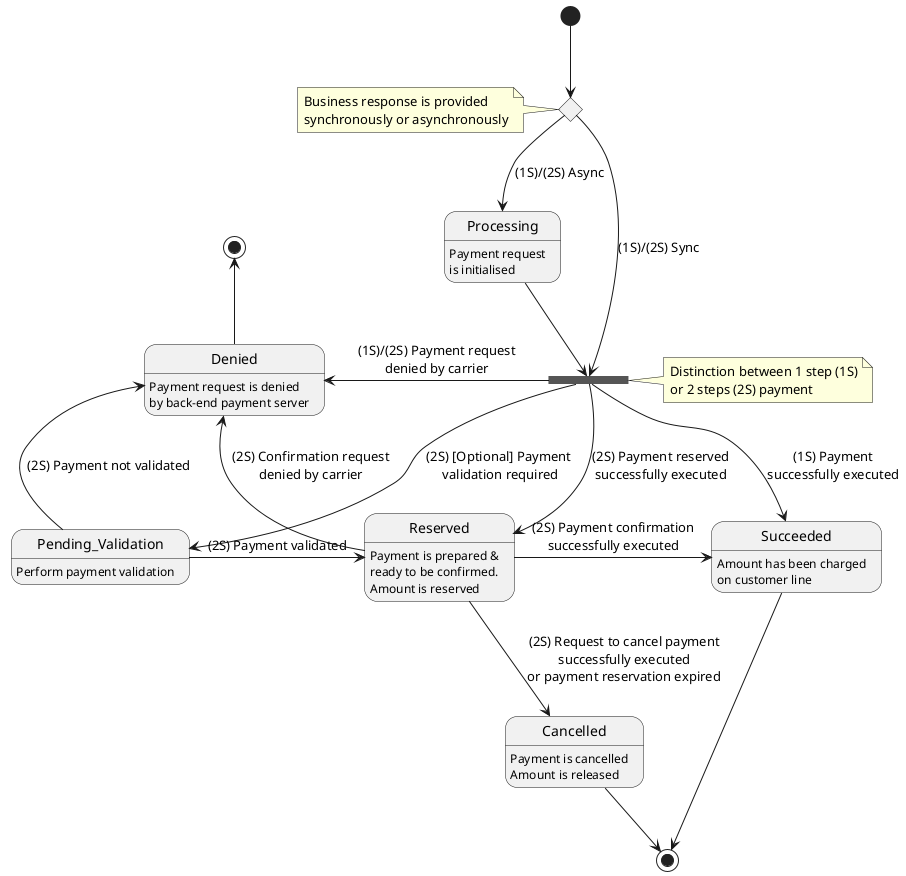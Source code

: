 @startuml Payment lifecycle

state fork <<fork>>
state choice <<choice>>
state end <<end>>

[*] --> choice
note left of choice: Business response is provided\nsynchronously or asynchronously

choice --> Processing : (1S)/(2S) Async
Processing: Payment request\nis initialised

choice --> fork : (1S)/(2S) Sync
Processing --> fork
note right of fork: Distinction between 1 step (1S)\nor 2 steps (2S) payment
fork: separation between one or stwo steps payment

fork -right-> Succeeded : (1S) Payment\nsuccessfully executed
fork -left-> Denied : (1S)/(2S) Payment request\ndenied by carrier

fork --> Pending_Validation : (2S) [Optional] Payment\n validation required
fork --> Reserved : (2S) Payment reserved\nsuccessfully executed
Pending_Validation -> Reserved: (2S) Payment validated
Pending_Validation -> Denied: (2S) Payment not validated

Reserved -down-> Cancelled : (2S) Request to cancel payment\nsuccessfully executed\nor payment reservation expired
Reserved -right-> Succeeded : (2S) Payment confirmation\nsuccessfully executed
Reserved -left-> Denied : (2S) Confirmation request\ndenied by carrier

Succeeded --> [*]
Cancelled --> [*]
Denied -up-> end

Pending_Validation: Perform payment validation
Reserved: Payment is prepared &\nready to be confirmed.\nAmount is reserved
Denied: Payment request is denied\nby back-end payment server
Succeeded: Amount has been charged\non customer line
Cancelled: Payment is cancelled\nAmount is released

@enduml
